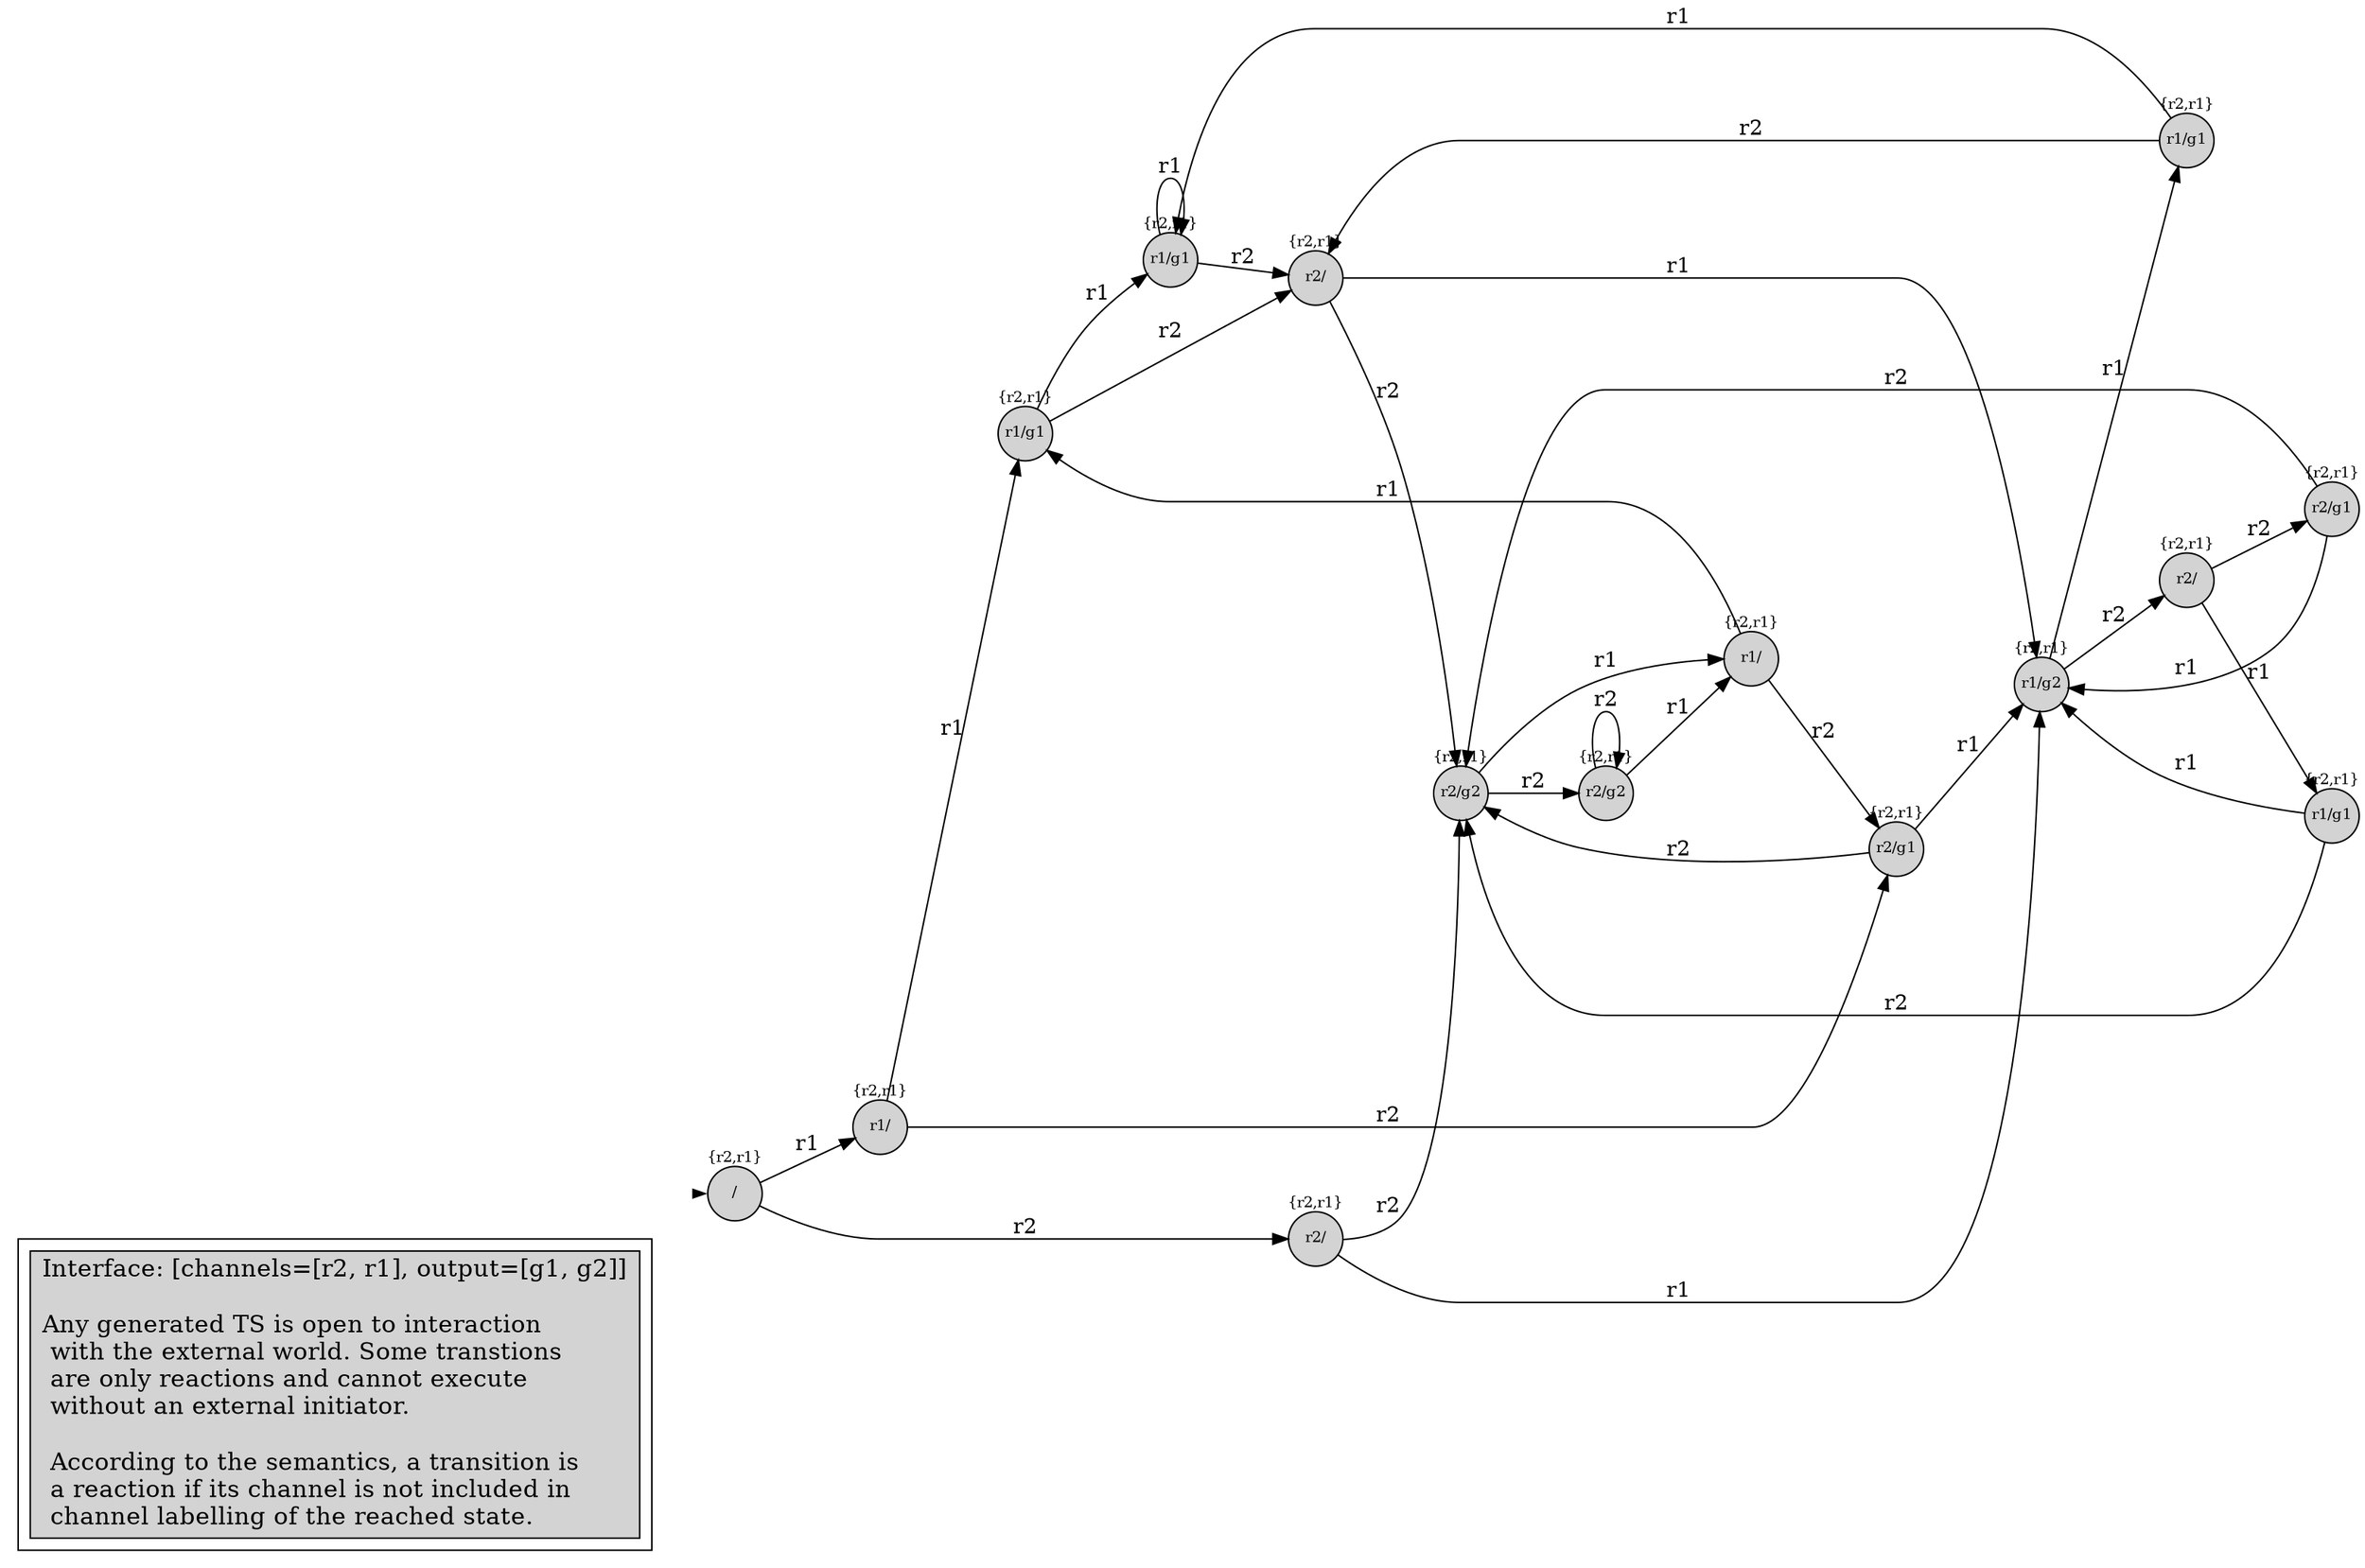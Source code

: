 digraph G {
graph [rankdir=LR,ranksep=.6,nodesep=0.5];


subgraph cluster_L { "" [shape=box fontsize=16 style="filled" label=

"Interface: [channels=[r2, r1], output=[g1, g2]]

Any generated TS is open to interaction\l with the external world. Some transtions\l are only reactions and cannot execute\l without an external initiator.\l\l According to the semantics, a transition is\l a reaction if its channel is not included in\l channel labelling of the reached state.\l"]}





node[shape=circle style=filled fixedsize=true fontsize=10]

init [shape=point,style=invis];
	11[label="{r2,r1}

r1/


"]

	55[label="{r2,r1}

r1/g1


"]

	33[label="{r2,r1}

r1/g1


"]

	66[label="{r2,r1}

r1/


"]

	88[label="{r2,r1}

r1/g1


"]

	44[label="{r2,r1}

r2/g1


"]

	22[label="{r2,r1}

r2/


"]

	1111[label="{r2,r1}

r2/g2


"]

	1414[label="{r2,r1}

r2/


"]

	1212[label="{r2,r1}

r1/g1


"]

	77[label="{r2,r1}

r2/


"]

	99[label="{r2,r1}

r2/g2


"]

	1010[label="{r2,r1}

r1/g2


"]

	1313[label="{r2,r1}

r2/g1


"]

	00[label="{r2,r1}

/


"]

	 init -> 00[penwidth=0,tooltip="initial state"];

	1111 -> 1111[label="r2"];

	1313 -> 99[label="r2"];

	99 -> 1111[label="r2"];

	77 -> 1010[label="r1"];

	88 -> 55[label="r1"];

	00 -> 11[label="r1"];

	00 -> 22[label="r2"];

	11 -> 44[label="r2"];

	55 -> 55[label="r1"];

	66 -> 33[label="r1"];

	88 -> 77[label="r2"];

	11 -> 33[label="r1"];

	66 -> 44[label="r2"];

	77 -> 99[label="r2"];

	33 -> 77[label="r2"];

	22 -> 99[label="r2"];

	44 -> 99[label="r2"];

	99 -> 66[label="r1"];

	22 -> 1010[label="r1"];

	1414 -> 1212[label="r1"];

	1212 -> 99[label="r2"];

	33 -> 55[label="r1"];

	1414 -> 1313[label="r2"];

	1212 -> 1010[label="r1"];

	1010 -> 88[label="r1"];

	1010 -> 1414[label="r2"];

	55 -> 77[label="r2"];

	1313 -> 1010[label="r1"];

	1111 -> 66[label="r1"];

	44 -> 1010[label="r1"];


}
